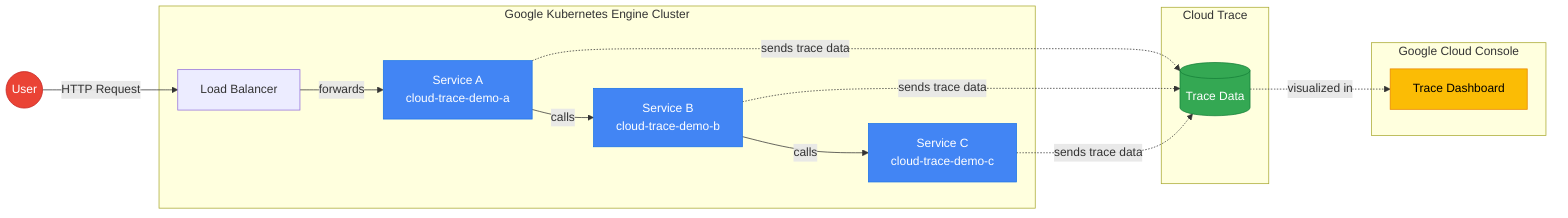 graph LR
    User((User)) -->|HTTP Request| LB[Load Balancer]
    subgraph "Google Kubernetes Engine Cluster"
        LB -->|forwards| ServiceA[Service A\ncloud-trace-demo-a]
        ServiceA -->|calls| ServiceB[Service B\ncloud-trace-demo-b]
        ServiceB -->|calls| ServiceC[Service C\ncloud-trace-demo-c]
    end
    
    subgraph "Cloud Trace"
        Traces[(Trace Data)]
    end
    
    ServiceA -.->|sends trace data| Traces
    ServiceB -.->|sends trace data| Traces
    ServiceC -.->|sends trace data| Traces
    
    subgraph "Google Cloud Console"
        Dashboard[Trace Dashboard]
    end
    
    Traces -.->|visualized in| Dashboard
    
    classDef service fill:#4285F4,stroke:#1A73E8,color:white;
    classDef trace fill:#34A853,stroke:#168039,color:white;
    classDef console fill:#FBBC05,stroke:#EA8600,color:black;
    classDef user fill:#EA4335,stroke:#C5221F,color:white;
    
    class ServiceA,ServiceB,ServiceC service;
    class Traces trace;
    class Dashboard console;
    class User user;